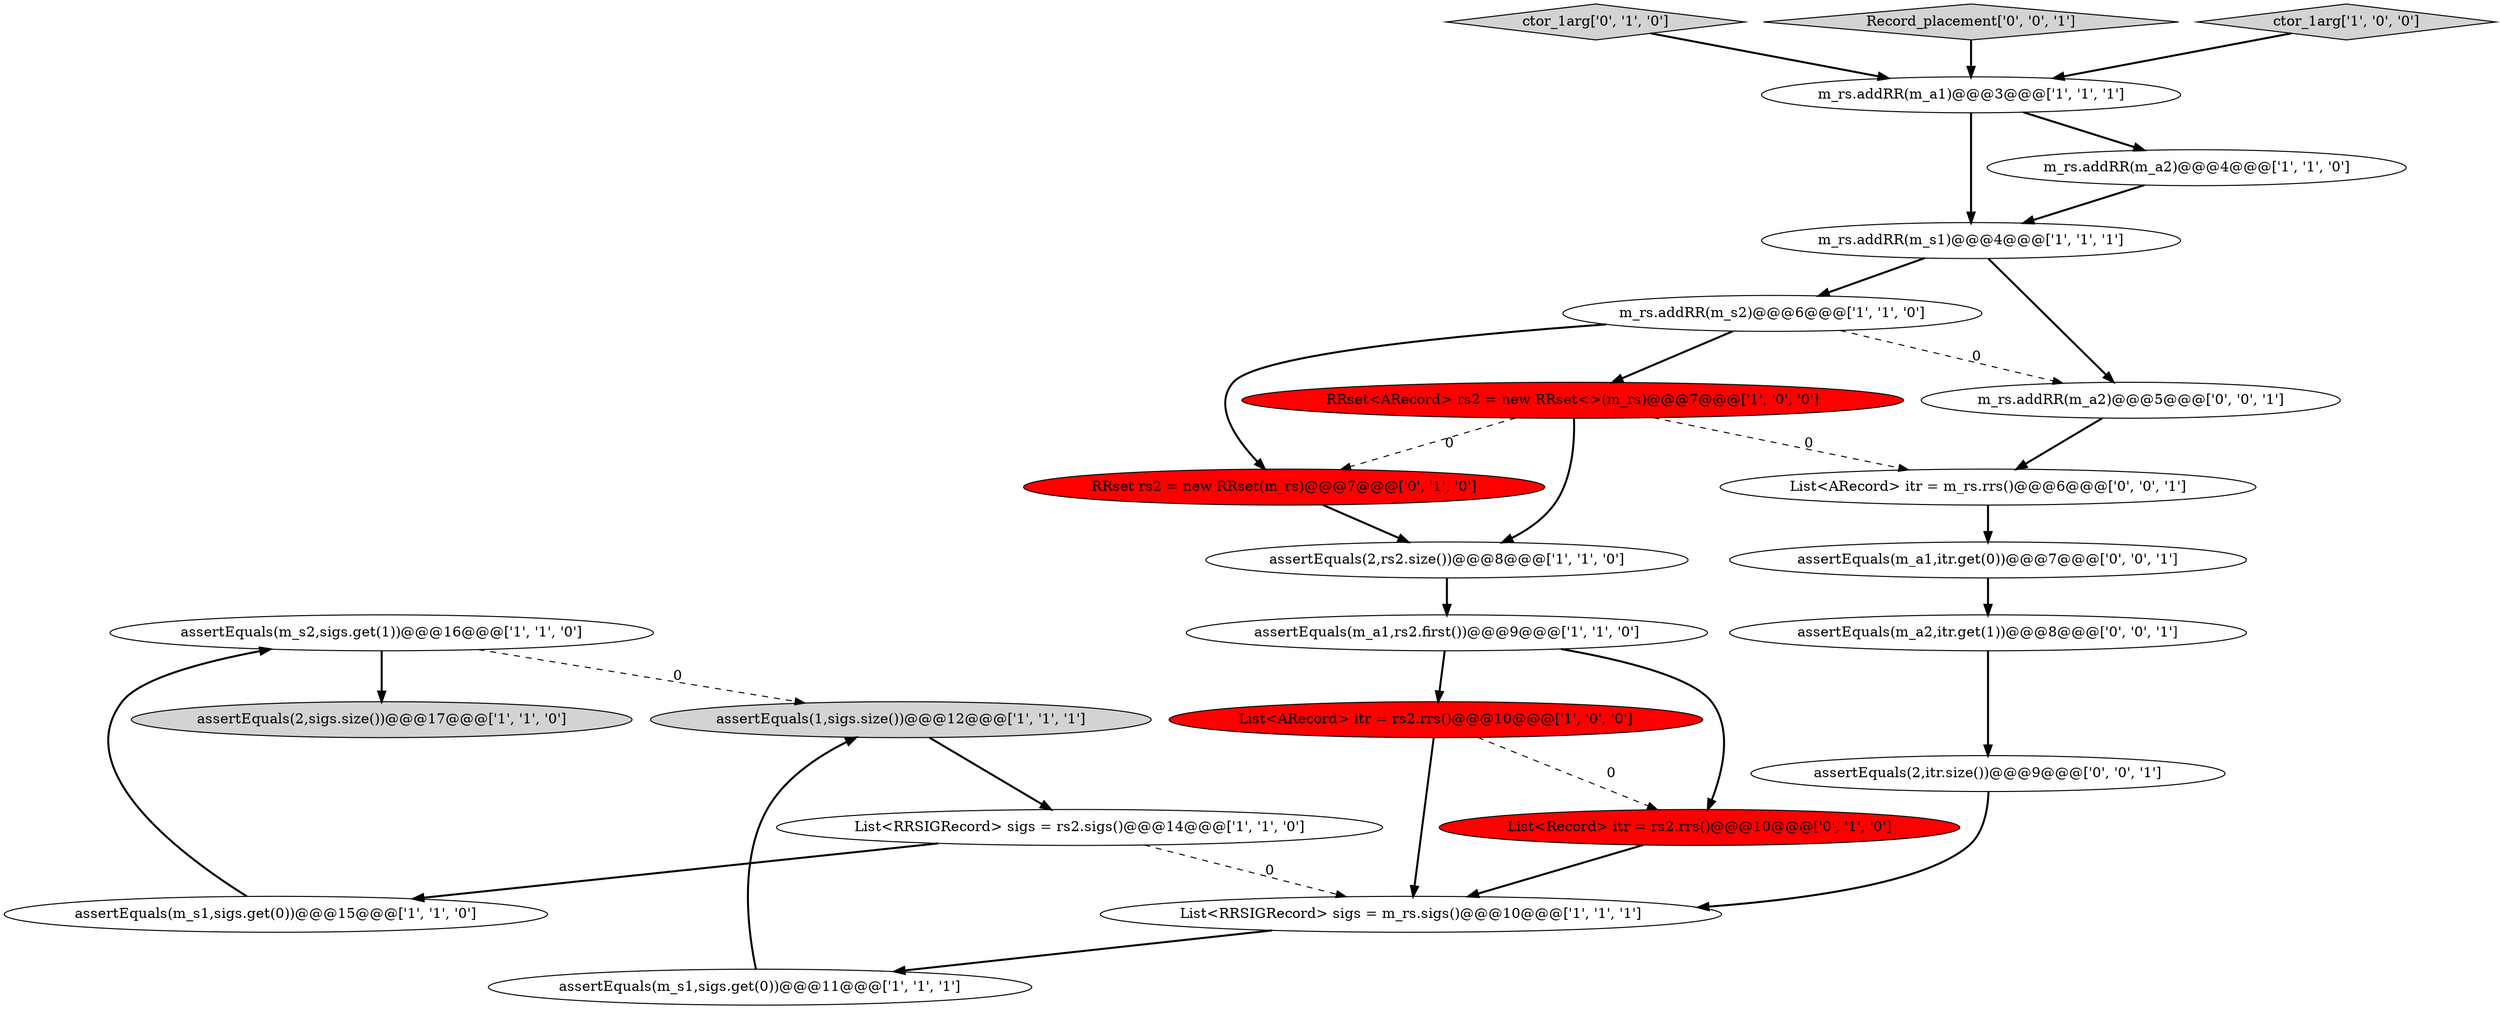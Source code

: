 digraph {
14 [style = filled, label = "assertEquals(2,sigs.size())@@@17@@@['1', '1', '0']", fillcolor = lightgray, shape = ellipse image = "AAA0AAABBB1BBB"];
21 [style = filled, label = "assertEquals(m_a1,itr.get(0))@@@7@@@['0', '0', '1']", fillcolor = white, shape = ellipse image = "AAA0AAABBB3BBB"];
11 [style = filled, label = "assertEquals(m_s1,sigs.get(0))@@@15@@@['1', '1', '0']", fillcolor = white, shape = ellipse image = "AAA0AAABBB1BBB"];
3 [style = filled, label = "assertEquals(2,rs2.size())@@@8@@@['1', '1', '0']", fillcolor = white, shape = ellipse image = "AAA0AAABBB1BBB"];
13 [style = filled, label = "m_rs.addRR(m_s1)@@@4@@@['1', '1', '1']", fillcolor = white, shape = ellipse image = "AAA0AAABBB1BBB"];
10 [style = filled, label = "m_rs.addRR(m_s2)@@@6@@@['1', '1', '0']", fillcolor = white, shape = ellipse image = "AAA0AAABBB1BBB"];
4 [style = filled, label = "List<RRSIGRecord> sigs = m_rs.sigs()@@@10@@@['1', '1', '1']", fillcolor = white, shape = ellipse image = "AAA0AAABBB1BBB"];
12 [style = filled, label = "RRset<ARecord> rs2 = new RRset<>(m_rs)@@@7@@@['1', '0', '0']", fillcolor = red, shape = ellipse image = "AAA1AAABBB1BBB"];
2 [style = filled, label = "m_rs.addRR(m_a2)@@@4@@@['1', '1', '0']", fillcolor = white, shape = ellipse image = "AAA0AAABBB1BBB"];
16 [style = filled, label = "RRset rs2 = new RRset(m_rs)@@@7@@@['0', '1', '0']", fillcolor = red, shape = ellipse image = "AAA1AAABBB2BBB"];
17 [style = filled, label = "ctor_1arg['0', '1', '0']", fillcolor = lightgray, shape = diamond image = "AAA0AAABBB2BBB"];
22 [style = filled, label = "List<ARecord> itr = m_rs.rrs()@@@6@@@['0', '0', '1']", fillcolor = white, shape = ellipse image = "AAA0AAABBB3BBB"];
20 [style = filled, label = "assertEquals(2,itr.size())@@@9@@@['0', '0', '1']", fillcolor = white, shape = ellipse image = "AAA0AAABBB3BBB"];
5 [style = filled, label = "assertEquals(1,sigs.size())@@@12@@@['1', '1', '1']", fillcolor = lightgray, shape = ellipse image = "AAA0AAABBB1BBB"];
15 [style = filled, label = "assertEquals(m_s2,sigs.get(1))@@@16@@@['1', '1', '0']", fillcolor = white, shape = ellipse image = "AAA0AAABBB1BBB"];
18 [style = filled, label = "List<Record> itr = rs2.rrs()@@@10@@@['0', '1', '0']", fillcolor = red, shape = ellipse image = "AAA1AAABBB2BBB"];
9 [style = filled, label = "List<RRSIGRecord> sigs = rs2.sigs()@@@14@@@['1', '1', '0']", fillcolor = white, shape = ellipse image = "AAA0AAABBB1BBB"];
7 [style = filled, label = "List<ARecord> itr = rs2.rrs()@@@10@@@['1', '0', '0']", fillcolor = red, shape = ellipse image = "AAA1AAABBB1BBB"];
23 [style = filled, label = "assertEquals(m_a2,itr.get(1))@@@8@@@['0', '0', '1']", fillcolor = white, shape = ellipse image = "AAA0AAABBB3BBB"];
19 [style = filled, label = "m_rs.addRR(m_a2)@@@5@@@['0', '0', '1']", fillcolor = white, shape = ellipse image = "AAA0AAABBB3BBB"];
8 [style = filled, label = "assertEquals(m_s1,sigs.get(0))@@@11@@@['1', '1', '1']", fillcolor = white, shape = ellipse image = "AAA0AAABBB1BBB"];
24 [style = filled, label = "Record_placement['0', '0', '1']", fillcolor = lightgray, shape = diamond image = "AAA0AAABBB3BBB"];
0 [style = filled, label = "m_rs.addRR(m_a1)@@@3@@@['1', '1', '1']", fillcolor = white, shape = ellipse image = "AAA0AAABBB1BBB"];
1 [style = filled, label = "assertEquals(m_a1,rs2.first())@@@9@@@['1', '1', '0']", fillcolor = white, shape = ellipse image = "AAA0AAABBB1BBB"];
6 [style = filled, label = "ctor_1arg['1', '0', '0']", fillcolor = lightgray, shape = diamond image = "AAA0AAABBB1BBB"];
13->10 [style = bold, label=""];
16->3 [style = bold, label=""];
23->20 [style = bold, label=""];
9->11 [style = bold, label=""];
0->13 [style = bold, label=""];
3->1 [style = bold, label=""];
5->9 [style = bold, label=""];
15->14 [style = bold, label=""];
12->16 [style = dashed, label="0"];
7->18 [style = dashed, label="0"];
9->4 [style = dashed, label="0"];
24->0 [style = bold, label=""];
10->19 [style = dashed, label="0"];
0->2 [style = bold, label=""];
22->21 [style = bold, label=""];
1->18 [style = bold, label=""];
6->0 [style = bold, label=""];
7->4 [style = bold, label=""];
1->7 [style = bold, label=""];
15->5 [style = dashed, label="0"];
11->15 [style = bold, label=""];
20->4 [style = bold, label=""];
2->13 [style = bold, label=""];
13->19 [style = bold, label=""];
17->0 [style = bold, label=""];
18->4 [style = bold, label=""];
8->5 [style = bold, label=""];
10->16 [style = bold, label=""];
10->12 [style = bold, label=""];
12->22 [style = dashed, label="0"];
4->8 [style = bold, label=""];
12->3 [style = bold, label=""];
19->22 [style = bold, label=""];
21->23 [style = bold, label=""];
}
